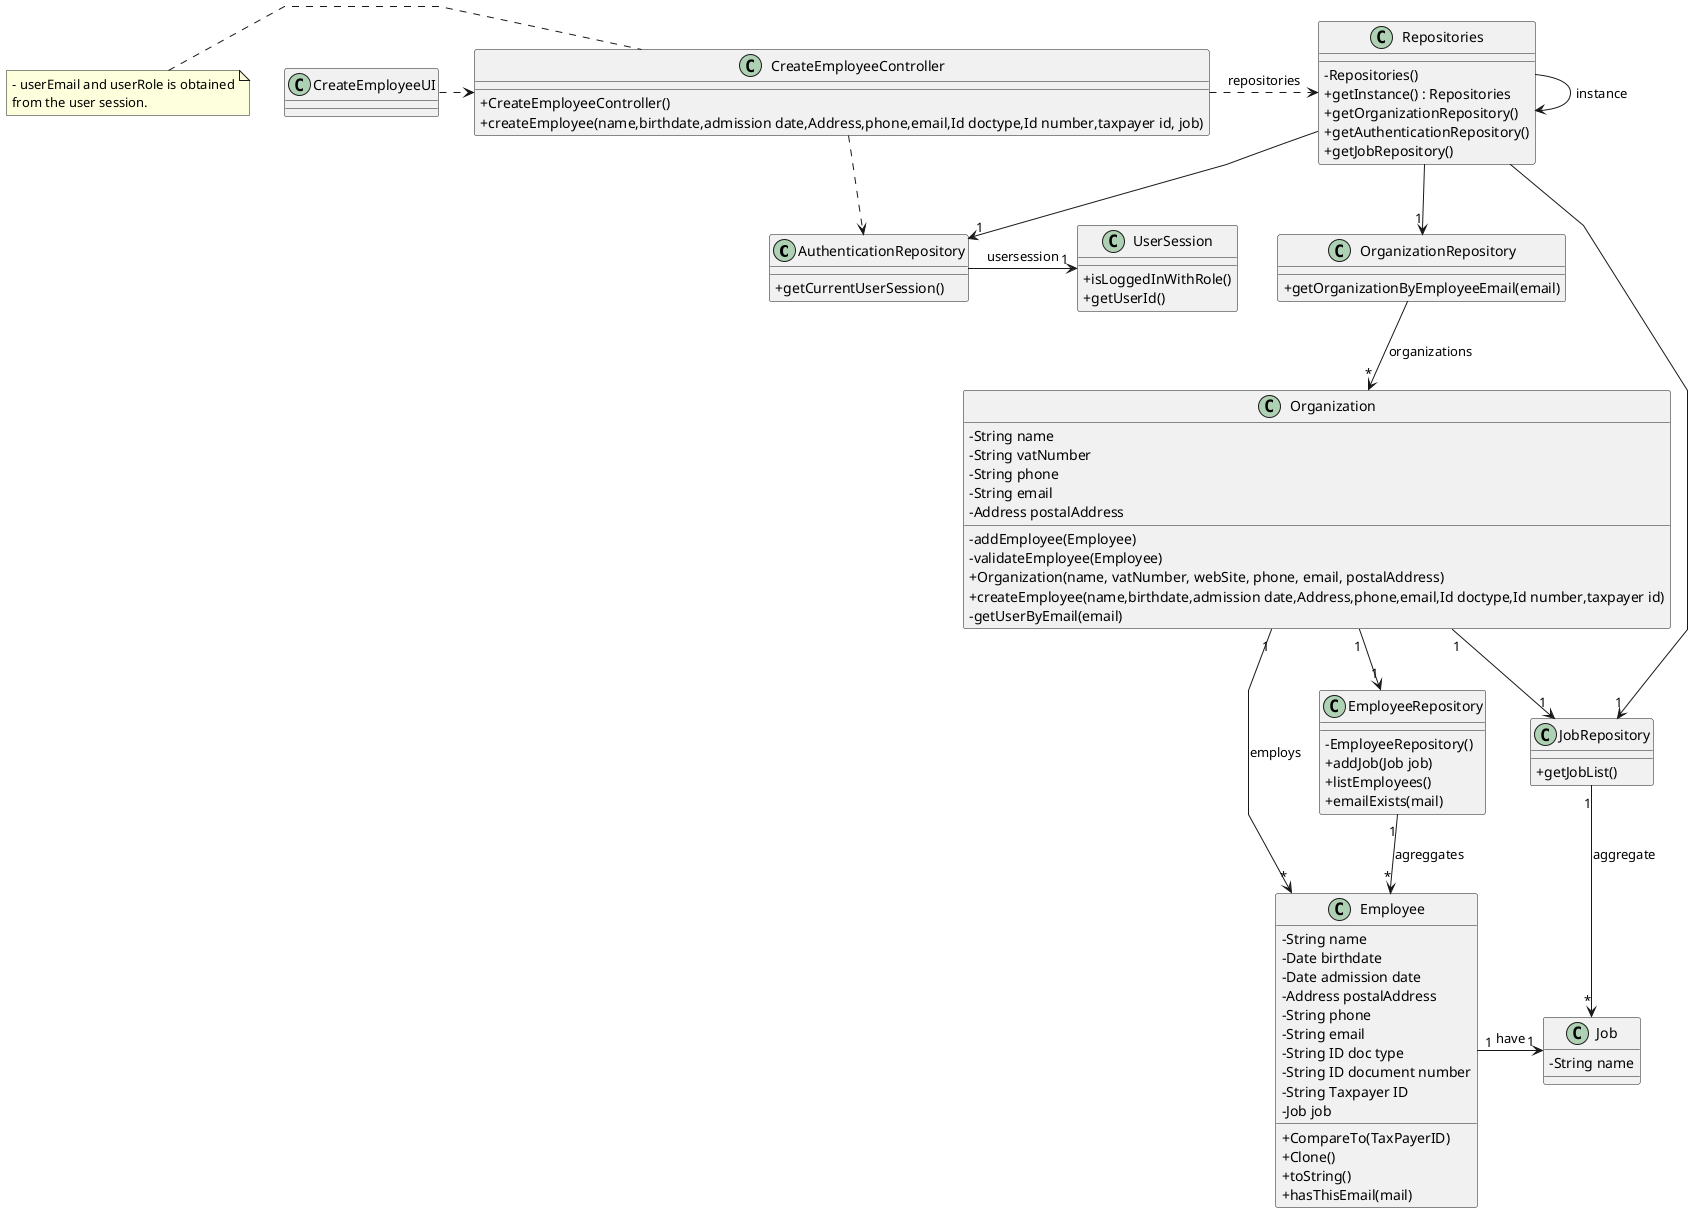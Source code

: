 @startuml
'skinparam monochrome true
skinparam packageStyle rectangle
skinparam shadowing false
skinparam linetype polyline
'skinparam linetype orto

skinparam classAttributeIconSize 0

'left to right direction

class AuthenticationRepository
{
    + getCurrentUserSession()
}

class UserSession
{
    + isLoggedInWithRole()
    + getUserId()
}



class Job {
    - String name
}

class Employee {
    - String name
    - Date birthdate
    - Date admission date
    - Address postalAddress
    - String phone
    - String email
    - String ID doc type
    - String ID document number
    - String Taxpayer ID
    - Job job
    + CompareTo(TaxPayerID)
    + Clone()
    + toString()
    + hasThisEmail(mail)
}

class EmployeeRepository{
    -EmployeeRepository()
    +addJob(Job job)
    +listEmployees()
    +emailExists(mail)
}



class Organization {
    - String name
    - String vatNumber
    - String phone
    - String email
    - Address postalAddress
    - addEmployee(Employee)
    - validateEmployee(Employee)
    + Organization(name, vatNumber, webSite, phone, email, postalAddress)
    + createEmployee(name,birthdate,admission date,Address,phone,email,Id doctype,Id number,taxpayer id)
    - getUserByEmail(email)

}


class OrganizationRepository {
    + getOrganizationByEmployeeEmail(email)
}

class Repositories {
    - Repositories()
    + getInstance() : Repositories
    + getOrganizationRepository()
    + getAuthenticationRepository()
    + getJobRepository()
}
class JobRepository{

    + getJobList()

}

class CreateEmployeeController {
    + CreateEmployeeController()
    + createEmployee(name,birthdate,admission date,Address,phone,email,Id doctype,Id number,taxpayer id, job)

}

note left of CreateEmployeeController
    - userEmail and userRole is obtained
    from the user session.
end note


class CreateEmployeeUI {
}

Repositories -> Repositories : instance
CreateEmployeeUI .> CreateEmployeeController
CreateEmployeeController .> Repositories : repositories
Repositories --> "1" OrganizationRepository
OrganizationRepository --> "*" Organization : organizations
AuthenticationRepository -> "1" UserSession : usersession
Repositories --> "1" AuthenticationRepository
Repositories --> "1" JobRepository
JobRepository "1" --> "*" Job : aggregate
Employee "1" -> "1" Job : have
Organization "1" --> "*" Employee : employs
EmployeeRepository "1" --> "*" Employee : agreggates
CreateEmployeeController .> AuthenticationRepository
Organization "1" --> "1" EmployeeRepository
Organization "1" --> "1" JobRepository



@enduml